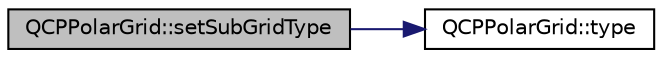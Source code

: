 digraph "QCPPolarGrid::setSubGridType"
{
 // LATEX_PDF_SIZE
  edge [fontname="Helvetica",fontsize="10",labelfontname="Helvetica",labelfontsize="10"];
  node [fontname="Helvetica",fontsize="10",shape=record];
  rankdir="LR";
  Node1 [label="QCPPolarGrid::setSubGridType",height=0.2,width=0.4,color="black", fillcolor="grey75", style="filled", fontcolor="black",tooltip=" "];
  Node1 -> Node2 [color="midnightblue",fontsize="10",style="solid",fontname="Helvetica"];
  Node2 [label="QCPPolarGrid::type",height=0.2,width=0.4,color="black", fillcolor="white", style="filled",URL="$classQCPPolarGrid.html#ae9daa7e166d47187deb6c593fe609f5c",tooltip=" "];
}
